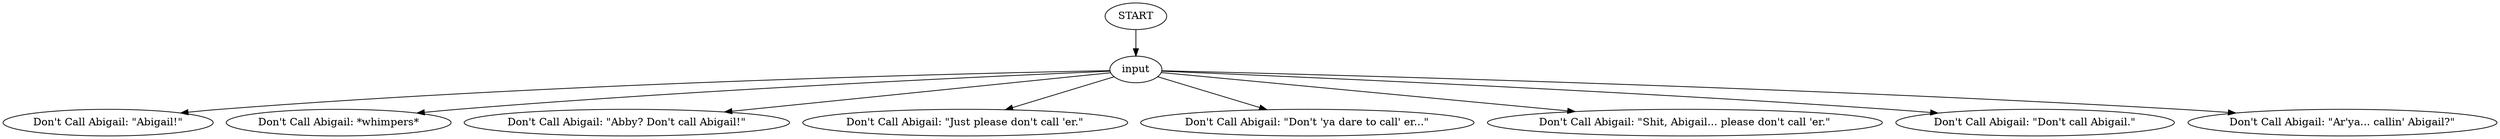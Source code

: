 # VILLAGE / ABBY barks
# Just *please* don't call her, alright?"
# ==================================================
digraph G {
	  0 [label="START"];
	  1 [label="input"];
	  2 [label="Don't Call Abigail: \"Abigail!\""];
	  3 [label="Don't Call Abigail: *whimpers*"];
	  4 [label="Don't Call Abigail: \"Abby? Don't call Abigail!\""];
	  5 [label="Don't Call Abigail: \"Just please don't call 'er.\""];
	  6 [label="Don't Call Abigail: \"Don't 'ya dare to call' er...\""];
	  7 [label="Don't Call Abigail: \"Shit, Abigail... please don't call 'er.\""];
	  8 [label="Don't Call Abigail: \"Don't call Abigail.\""];
	  10 [label="Don't Call Abigail: \"Ar'ya... callin' Abigail?\""];
	  0 -> 1
	  1 -> 2
	  1 -> 3
	  1 -> 4
	  1 -> 5
	  1 -> 6
	  1 -> 7
	  1 -> 8
	  1 -> 10
}

